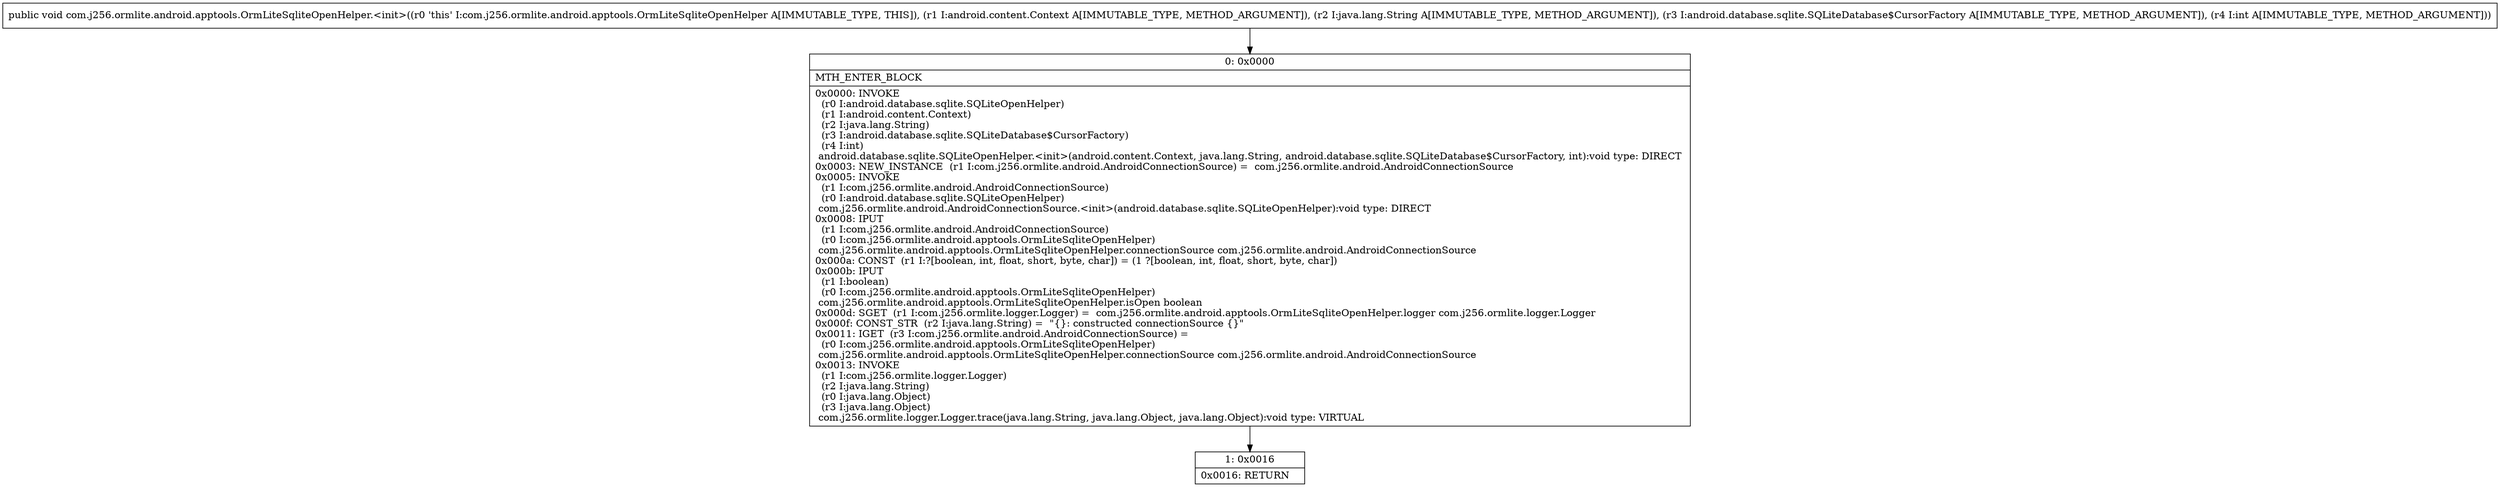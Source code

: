digraph "CFG forcom.j256.ormlite.android.apptools.OrmLiteSqliteOpenHelper.\<init\>(Landroid\/content\/Context;Ljava\/lang\/String;Landroid\/database\/sqlite\/SQLiteDatabase$CursorFactory;I)V" {
Node_0 [shape=record,label="{0\:\ 0x0000|MTH_ENTER_BLOCK\l|0x0000: INVOKE  \l  (r0 I:android.database.sqlite.SQLiteOpenHelper)\l  (r1 I:android.content.Context)\l  (r2 I:java.lang.String)\l  (r3 I:android.database.sqlite.SQLiteDatabase$CursorFactory)\l  (r4 I:int)\l android.database.sqlite.SQLiteOpenHelper.\<init\>(android.content.Context, java.lang.String, android.database.sqlite.SQLiteDatabase$CursorFactory, int):void type: DIRECT \l0x0003: NEW_INSTANCE  (r1 I:com.j256.ormlite.android.AndroidConnectionSource) =  com.j256.ormlite.android.AndroidConnectionSource \l0x0005: INVOKE  \l  (r1 I:com.j256.ormlite.android.AndroidConnectionSource)\l  (r0 I:android.database.sqlite.SQLiteOpenHelper)\l com.j256.ormlite.android.AndroidConnectionSource.\<init\>(android.database.sqlite.SQLiteOpenHelper):void type: DIRECT \l0x0008: IPUT  \l  (r1 I:com.j256.ormlite.android.AndroidConnectionSource)\l  (r0 I:com.j256.ormlite.android.apptools.OrmLiteSqliteOpenHelper)\l com.j256.ormlite.android.apptools.OrmLiteSqliteOpenHelper.connectionSource com.j256.ormlite.android.AndroidConnectionSource \l0x000a: CONST  (r1 I:?[boolean, int, float, short, byte, char]) = (1 ?[boolean, int, float, short, byte, char]) \l0x000b: IPUT  \l  (r1 I:boolean)\l  (r0 I:com.j256.ormlite.android.apptools.OrmLiteSqliteOpenHelper)\l com.j256.ormlite.android.apptools.OrmLiteSqliteOpenHelper.isOpen boolean \l0x000d: SGET  (r1 I:com.j256.ormlite.logger.Logger) =  com.j256.ormlite.android.apptools.OrmLiteSqliteOpenHelper.logger com.j256.ormlite.logger.Logger \l0x000f: CONST_STR  (r2 I:java.lang.String) =  \"\{\}: constructed connectionSource \{\}\" \l0x0011: IGET  (r3 I:com.j256.ormlite.android.AndroidConnectionSource) = \l  (r0 I:com.j256.ormlite.android.apptools.OrmLiteSqliteOpenHelper)\l com.j256.ormlite.android.apptools.OrmLiteSqliteOpenHelper.connectionSource com.j256.ormlite.android.AndroidConnectionSource \l0x0013: INVOKE  \l  (r1 I:com.j256.ormlite.logger.Logger)\l  (r2 I:java.lang.String)\l  (r0 I:java.lang.Object)\l  (r3 I:java.lang.Object)\l com.j256.ormlite.logger.Logger.trace(java.lang.String, java.lang.Object, java.lang.Object):void type: VIRTUAL \l}"];
Node_1 [shape=record,label="{1\:\ 0x0016|0x0016: RETURN   \l}"];
MethodNode[shape=record,label="{public void com.j256.ormlite.android.apptools.OrmLiteSqliteOpenHelper.\<init\>((r0 'this' I:com.j256.ormlite.android.apptools.OrmLiteSqliteOpenHelper A[IMMUTABLE_TYPE, THIS]), (r1 I:android.content.Context A[IMMUTABLE_TYPE, METHOD_ARGUMENT]), (r2 I:java.lang.String A[IMMUTABLE_TYPE, METHOD_ARGUMENT]), (r3 I:android.database.sqlite.SQLiteDatabase$CursorFactory A[IMMUTABLE_TYPE, METHOD_ARGUMENT]), (r4 I:int A[IMMUTABLE_TYPE, METHOD_ARGUMENT])) }"];
MethodNode -> Node_0;
Node_0 -> Node_1;
}

